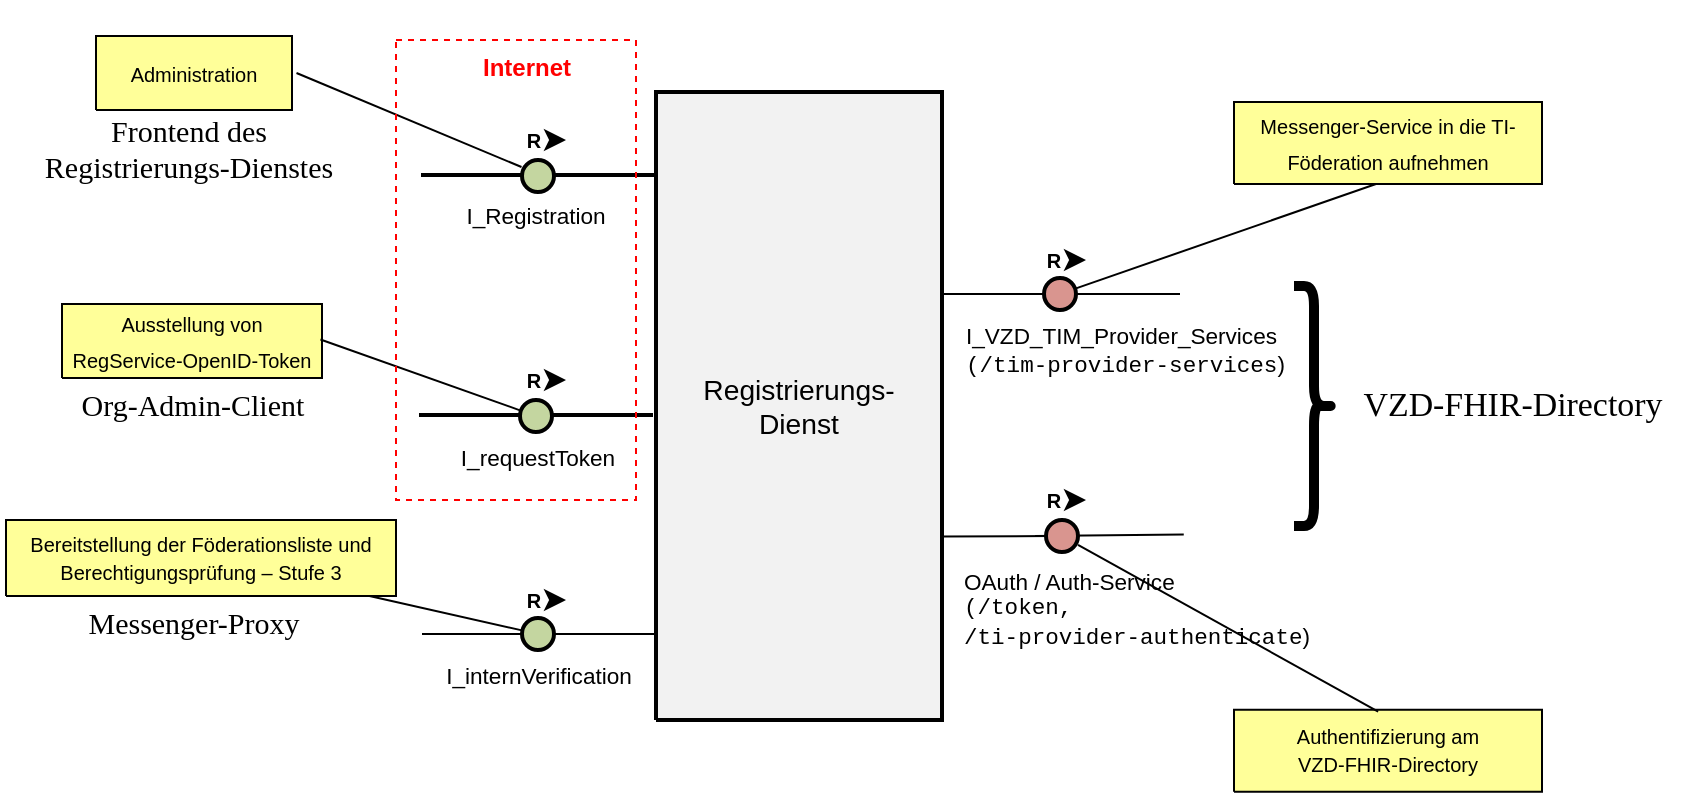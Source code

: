 <mxfile version="21.3.5" type="github">
  <diagram name="Registrierungs-Dienst" id="Jt1kmCQGUOwaI04WHO9y">
    <mxGraphModel dx="1050" dy="538" grid="1" gridSize="10" guides="1" tooltips="1" connect="1" arrows="1" fold="1" page="1" pageScale="1" pageWidth="827" pageHeight="1169" math="0" shadow="0">
      <root>
        <mxCell id="0" />
        <mxCell id="1" parent="0" />
        <UserObject label="" tags="Anmerkungen" id="BjHA2RIbMJTQsHLxXjxR-1">
          <mxCell style="vsdxID=97;fillColor=none;gradientColor=none;strokeColor=none;points=[];labelBackgroundColor=#ffffff;rounded=0;html=1;whiteSpace=wrap;" parent="1" vertex="1">
            <mxGeometry x="120" y="154" height="37" as="geometry" />
          </mxCell>
        </UserObject>
        <mxCell id="BjHA2RIbMJTQsHLxXjxR-3" value="&lt;div style=&quot;&quot;&gt;&lt;font style=&quot;font-family: Arial; color: rgb(0, 0, 0); direction: ltr; letter-spacing: 0px; line-height: 140%; opacity: 1;&quot;&gt;&lt;font style=&quot;font-size: 10px;&quot;&gt;Ausstellung von RegService-OpenID-Token&lt;/font&gt;&lt;br&gt;&lt;/font&gt;&lt;/div&gt;" style="verticalAlign=middle;align=center;vsdxID=99;fillColor=#ffff99;gradientColor=none;shape=stencil(nZBLDoAgDERP0z3SIyjew0SURgSD+Lu9kMZoXLhwN9O+tukAlrNpJg1SzDH4QW/URgNYgZTkjA4UkwJUgGXng+6DX1zLfmoymdXo17xh5zmRJ6Q42BWCfc2oJfdAr+Yv+AP9Cb7OJ3H/2JG1HNGz/84klThPVCc=);strokeColor=#000000;points=[];labelBackgroundColor=none;rounded=0;html=1;whiteSpace=wrap;" parent="BjHA2RIbMJTQsHLxXjxR-1" vertex="1">
          <mxGeometry x="-66" y="18" width="130" height="37" as="geometry" />
        </mxCell>
        <UserObject label="&lt;div style=&quot;font-size: 1px&quot;&gt;&lt;font style=&quot;font-size:14.11px;font-family:Arial;color:#000000;direction:ltr;letter-spacing:0px;line-height:120%;opacity:1&quot;&gt;Registrierungs-&lt;br/&gt;Dienst&lt;br/&gt;&lt;/font&gt;&lt;/div&gt;" tags="Hintergrund" id="BjHA2RIbMJTQsHLxXjxR-4">
          <mxCell style="verticalAlign=middle;align=center;vsdxID=14;fillColor=#f2f2f2;gradientColor=none;shape=stencil(nZBLDoAgDERP0z3SIyjew0SURgSD+Lu9kMZoXLhwN9O+tukAlrNpJg1SzDH4QW/URgNYgZTkjA4UkwJUgGXng+6DX1zLfmoymdXo17xh5zmRJ6Q42BWCfc2oJfdAr+Yv+AP9Cb7OJ3H/2JG1HNGz/84klThPVCc=);strokeColor=#000000;strokeWidth=2;spacingTop=-1;spacingBottom=-1;spacingLeft=-1;spacingRight=-1;points=[[0.5,0,0],[1,0.5,0],[0.5,0.5,0],[0.5,0.5,0]];labelBackgroundColor=none;rounded=0;html=1;whiteSpace=wrap;" parent="1" vertex="1">
            <mxGeometry x="351" y="66" width="143" height="314" as="geometry" />
          </mxCell>
        </UserObject>
        <UserObject label="" tags="Anmerkungen" id="BjHA2RIbMJTQsHLxXjxR-5">
          <mxCell style="vsdxID=29;fillColor=none;gradientColor=none;strokeColor=none;points=[];labelBackgroundColor=#ffffff;rounded=0;html=1;whiteSpace=wrap;" parent="1" vertex="1">
            <mxGeometry x="121" y="20" height="37" as="geometry" />
          </mxCell>
        </UserObject>
        <mxCell id="BjHA2RIbMJTQsHLxXjxR-7" value="&lt;div style=&quot;&quot;&gt;&lt;font style=&quot;font-family: Arial; color: rgb(0, 0, 0); direction: ltr; letter-spacing: 0px; line-height: 140%; opacity: 1;&quot;&gt;&lt;font style=&quot;font-size: 10px;&quot;&gt;Administration&lt;/font&gt;&lt;br&gt;&lt;/font&gt;&lt;/div&gt;" style="verticalAlign=middle;align=center;vsdxID=31;fillColor=#ffff99;gradientColor=none;shape=stencil(nZBLDoAgDERP0z3SIyjew0SURgSD+Lu9kMZoXLhwN9O+tukAlrNpJg1SzDH4QW/URgNYgZTkjA4UkwJUgGXng+6DX1zLfmoymdXo17xh5zmRJ6Q42BWCfc2oJfdAr+Yv+AP9Cb7OJ3H/2JG1HNGz/84klThPVCc=);strokeColor=#000000;points=[];labelBackgroundColor=none;rounded=0;html=1;whiteSpace=wrap;" parent="BjHA2RIbMJTQsHLxXjxR-5" vertex="1">
          <mxGeometry x="-50" y="18" width="98" height="37" as="geometry" />
        </mxCell>
        <UserObject label="" tags="Anmerkungen" id="BjHA2RIbMJTQsHLxXjxR-11">
          <mxCell style="vsdxID=35;fillColor=none;gradientColor=none;strokeColor=none;points=[];labelBackgroundColor=#ffffff;rounded=0;html=1;whiteSpace=wrap;" parent="1" vertex="1">
            <mxGeometry x="718" y="51" height="41" as="geometry" />
          </mxCell>
        </UserObject>
        <mxCell id="BjHA2RIbMJTQsHLxXjxR-13" value="&lt;div style=&quot;&quot;&gt;&lt;font style=&quot;font-family: Arial; color: rgb(0, 0, 0); direction: ltr; letter-spacing: 0px; line-height: 140%; opacity: 1;&quot;&gt;&lt;font style=&quot;font-size: 10px;&quot;&gt;Messenger-Service in die TI-Föderation aufnehmen&lt;/font&gt;&lt;br&gt;&lt;/font&gt;&lt;/div&gt;" style="verticalAlign=middle;align=center;vsdxID=37;fillColor=#ffff99;gradientColor=none;shape=stencil(nZBLDoAgDERP0z3SIyjew0SURgSD+Lu9kMZoXLhwN9O+tukAlrNpJg1SzDH4QW/URgNYgZTkjA4UkwJUgGXng+6DX1zLfmoymdXo17xh5zmRJ6Q42BWCfc2oJfdAr+Yv+AP9Cb7OJ3H/2JG1HNGz/84klThPVCc=);strokeColor=#000000;points=[];labelBackgroundColor=none;rounded=0;html=1;whiteSpace=wrap;" parent="BjHA2RIbMJTQsHLxXjxR-11" vertex="1">
          <mxGeometry x="-78" y="20" width="154" height="41" as="geometry" />
        </mxCell>
        <UserObject label="" tags="Hintergrund" id="BjHA2RIbMJTQsHLxXjxR-14">
          <mxCell style="vsdxID=51;fillColor=none;gradientColor=none;strokeColor=#000000;spacingTop=-3;spacingBottom=-3;spacingLeft=-2;spacingRight=-2;points=[];labelBackgroundColor=#ffffff;rounded=0;html=1;whiteSpace=wrap;" parent="1" vertex="1">
            <mxGeometry x="234" y="107" width="116" height="1" as="geometry" />
          </mxCell>
        </UserObject>
        <mxCell id="BjHA2RIbMJTQsHLxXjxR-20" value="&lt;div style=&quot;font-size: 1px&quot;&gt;&lt;font style=&quot;font-size:11.29px;font-family:Arial;color:#000000;direction:ltr;letter-spacing:0px;line-height:120%;opacity:1&quot;&gt;I_Registration&lt;br/&gt;&lt;/font&gt;&lt;/div&gt;" style="text;vsdxID=51;fillColor=none;gradientColor=none;strokeColor=none;spacingTop=-3;spacingBottom=-3;spacingLeft=-2;spacingRight=-2;points=[];labelBackgroundColor=#ffffff;rounded=0;html=1;whiteSpace=wrap;verticalAlign=middle;align=center;;html=1;" parent="BjHA2RIbMJTQsHLxXjxR-14" vertex="1">
          <mxGeometry x="18.79" y="-16.32" width="75.61" height="75.61" as="geometry" />
        </mxCell>
        <mxCell id="BjHA2RIbMJTQsHLxXjxR-15" value="&lt;div style=&quot;font-size: 1px&quot;&gt;&lt;/div&gt;" style="vsdxID=52;edgeStyle=none;startArrow=none;endArrow=none;startSize=5;endSize=5;strokeColor=#000000;spacingTop=-3;spacingBottom=-3;spacingLeft=-2;spacingRight=-2;verticalAlign=middle;html=1;labelBackgroundColor=#ffffff;rounded=0;align=center;" parent="BjHA2RIbMJTQsHLxXjxR-14" edge="1">
          <mxGeometry relative="1" as="geometry">
            <mxPoint as="offset" />
            <Array as="points" />
            <mxPoint y="1" as="sourcePoint" />
            <mxPoint x="50" y="1" as="targetPoint" />
          </mxGeometry>
        </mxCell>
        <mxCell id="BjHA2RIbMJTQsHLxXjxR-16" value="&lt;div style=&quot;font-size: 1px&quot;&gt;&lt;/div&gt;" style="vsdxID=53;edgeStyle=none;startArrow=none;endArrow=none;startSize=5;endSize=5;strokeColor=#000000;spacingTop=-3;spacingBottom=-3;spacingLeft=-2;spacingRight=-2;verticalAlign=middle;html=1;labelBackgroundColor=#ffffff;rounded=0;align=center;" parent="BjHA2RIbMJTQsHLxXjxR-14" edge="1">
          <mxGeometry relative="1" as="geometry">
            <mxPoint as="offset" />
            <Array as="points" />
            <mxPoint x="66" y="1" as="sourcePoint" />
            <mxPoint x="116" y="1" as="targetPoint" />
          </mxGeometry>
        </mxCell>
        <mxCell id="BjHA2RIbMJTQsHLxXjxR-17" value="&lt;div style=&quot;font-size: 1px&quot;&gt;&lt;/div&gt;" style="verticalAlign=middle;align=center;vsdxID=54;fillColor=#c4d6a0;gradientColor=none;shape=stencil(vVHLDsIgEPwajiQI6RfU+h8bu22JCGRB2/69kG1iazx58DazM/vIjjBtmiCi0CplCjecbZ8nYc5Ca+snJJsLEqYTph0C4Ujh4XvmEaqzont41gkL96naodXKrGF6YSfQtUi0OXXDVlqPfJNP6usotUhYbJIUMmQb/GGrAxpRljVycDBuc1hKM2LclX8/7H9nFfB+82Cd45T2+mcspcSRmu4F);strokeColor=#000000;strokeWidth=2;spacingTop=-3;spacingBottom=-3;spacingLeft=-2;spacingRight=-2;points=[];labelBackgroundColor=none;rounded=0;html=1;whiteSpace=wrap;" parent="BjHA2RIbMJTQsHLxXjxR-14" vertex="1">
          <mxGeometry x="50" y="-7" width="16" height="16" as="geometry" />
        </mxCell>
        <UserObject label="" tags="Hintergrund" id="BjHA2RIbMJTQsHLxXjxR-21">
          <mxCell style="vsdxID=56;fillColor=none;gradientColor=none;strokeColor=none;spacingTop=-3;spacingBottom=-3;spacingLeft=-2;spacingRight=-2;points=[];labelBackgroundColor=#ffffff;rounded=0;html=1;whiteSpace=wrap;" parent="1" vertex="1">
            <mxGeometry x="234" y="336" width="116" height="1" as="geometry" />
          </mxCell>
        </UserObject>
        <mxCell id="BjHA2RIbMJTQsHLxXjxR-27" value="&lt;div style=&quot;font-size: 1px&quot;&gt;&lt;font style=&quot;font-size:11.29px;font-family:Arial;color:#000000;direction:ltr;letter-spacing:0px;line-height:120%;opacity:1&quot;&gt;I_internVerification&lt;br/&gt;&lt;/font&gt;&lt;/div&gt;" style="text;vsdxID=56;fillColor=none;gradientColor=none;strokeColor=none;spacingTop=-3;spacingBottom=-3;spacingLeft=-2;spacingRight=-2;points=[];labelBackgroundColor=#ffffff;rounded=0;html=1;whiteSpace=wrap;verticalAlign=middle;align=center;;html=1;" parent="BjHA2RIbMJTQsHLxXjxR-21" vertex="1">
          <mxGeometry x="9.47" y="-27.62" width="99.46" height="99.46" as="geometry" />
        </mxCell>
        <mxCell id="BjHA2RIbMJTQsHLxXjxR-22" value="&lt;div style=&quot;font-size: 1px&quot;&gt;&lt;/div&gt;" style="vsdxID=57;edgeStyle=none;startArrow=none;endArrow=none;startSize=5;endSize=5;strokeColor=#000000;spacingTop=-3;spacingBottom=-3;spacingLeft=-2;spacingRight=-2;verticalAlign=middle;html=1;labelBackgroundColor=#ffffff;rounded=0;align=center;" parent="BjHA2RIbMJTQsHLxXjxR-21" edge="1">
          <mxGeometry relative="1" as="geometry">
            <mxPoint as="offset" />
            <Array as="points" />
            <mxPoint y="1" as="sourcePoint" />
            <mxPoint x="50" y="1" as="targetPoint" />
          </mxGeometry>
        </mxCell>
        <mxCell id="BjHA2RIbMJTQsHLxXjxR-23" value="&lt;div style=&quot;font-size: 1px&quot;&gt;&lt;/div&gt;" style="vsdxID=58;edgeStyle=none;startArrow=none;endArrow=none;startSize=5;endSize=5;strokeColor=#000000;spacingTop=-3;spacingBottom=-3;spacingLeft=-2;spacingRight=-2;verticalAlign=middle;html=1;labelBackgroundColor=#ffffff;rounded=0;align=center;" parent="BjHA2RIbMJTQsHLxXjxR-21" edge="1">
          <mxGeometry relative="1" as="geometry">
            <mxPoint as="offset" />
            <Array as="points" />
            <mxPoint x="66" y="1" as="sourcePoint" />
            <mxPoint x="116" y="1" as="targetPoint" />
          </mxGeometry>
        </mxCell>
        <mxCell id="BjHA2RIbMJTQsHLxXjxR-24" value="&lt;div style=&quot;font-size: 1px&quot;&gt;&lt;/div&gt;" style="verticalAlign=middle;align=center;vsdxID=59;fillColor=#c4d6a0;gradientColor=none;shape=stencil(vVHLDsIgEPwajiQI6RfU+h8bu22JCGRB2/69kG1iazx58DazM/vIjjBtmiCi0CplCjecbZ8nYc5Ca+snJJsLEqYTph0C4Ujh4XvmEaqzont41gkL96naodXKrGF6YSfQtUi0OXXDVlqPfJNP6usotUhYbJIUMmQb/GGrAxpRljVycDBuc1hKM2LclX8/7H9nFfB+82Cd45T2+mcspcSRmu4F);strokeColor=#000000;strokeWidth=2;spacingTop=-3;spacingBottom=-3;spacingLeft=-2;spacingRight=-2;points=[];labelBackgroundColor=none;rounded=0;html=1;whiteSpace=wrap;" parent="BjHA2RIbMJTQsHLxXjxR-21" vertex="1">
          <mxGeometry x="50" y="-7" width="16" height="16" as="geometry" />
        </mxCell>
        <UserObject label="&lt;div style=&quot;font-size: 1px&quot;&gt;&lt;font style=&quot;font-size:16.93px;font-family:Calibri;color:#000000;direction:ltr;letter-spacing:0px;line-height:120%;opacity:1&quot;&gt;VZD-FHIR-Directory&lt;br/&gt;&lt;/font&gt;&lt;/div&gt;" tags="Hintergrund" id="BjHA2RIbMJTQsHLxXjxR-35">
          <mxCell style="verticalAlign=middle;align=center;vsdxID=78;fillColor=none;gradientColor=none;shape=stencil(nZBLDoAgDERP0z3SIyjew0SURgSD+Lu9kMZoXLhwN9O+tukAlrNpJg1SzDH4QW/URgNYgZTkjA4UkwJUgGXng+6DX1zLfmoymdXo17xh5zmRJ6Q42BWCfc2oJfdAr+Yv+AP9Cb7OJ3H/2JG1HNGz/84klThPVCc=);strokeColor=none;points=[];labelBackgroundColor=none;rounded=0;html=1;whiteSpace=wrap;" parent="1" vertex="1">
            <mxGeometry x="692" y="209" width="175" height="28" as="geometry" />
          </mxCell>
        </UserObject>
        <UserObject label="&lt;div style=&quot;&quot;&gt;&lt;font style=&quot;font-family: Calibri; color: rgb(0, 0, 0); direction: ltr; letter-spacing: 0px; line-height: 120%; opacity: 1;&quot;&gt;&lt;font style=&quot;font-size: 15px;&quot;&gt;Messenger-Proxy&lt;/font&gt;&lt;br&gt;&lt;/font&gt;&lt;/div&gt;" tags="Hintergrund" id="BjHA2RIbMJTQsHLxXjxR-36">
          <mxCell style="verticalAlign=middle;align=center;vsdxID=80;fillColor=none;gradientColor=none;shape=stencil(nZBLDoAgDERP0z3SIyjew0SURgSD+Lu9kMZoXLhwN9O+tukAlrNpJg1SzDH4QW/URgNYgZTkjA4UkwJUgGXng+6DX1zLfmoymdXo17xh5zmRJ6Q42BWCfc2oJfdAr+Yv+AP9Cb7OJ3H/2JG1HNGz/84klThPVCc=);strokeColor=none;points=[];labelBackgroundColor=none;rounded=0;html=1;whiteSpace=wrap;" parent="1" vertex="1">
            <mxGeometry x="41.5" y="318" width="156" height="28" as="geometry" />
          </mxCell>
        </UserObject>
        <UserObject label="&lt;div style=&quot;font-size: 15px;&quot;&gt;&lt;font style=&quot;font-size: 15px; font-family: Calibri; color: rgb(0, 0, 0); direction: ltr; letter-spacing: 0px; line-height: 120%; opacity: 1;&quot;&gt;Frontend des &lt;br&gt;Registrierungs-Dienstes&lt;br&gt;&lt;/font&gt;&lt;/div&gt;" tags="Hintergrund" id="BjHA2RIbMJTQsHLxXjxR-37">
          <mxCell style="verticalAlign=middle;align=center;vsdxID=83;fillColor=none;gradientColor=none;shape=stencil(nZBLDoAgDERP0z3SIyjew0SURgSD+Lu9kMZoXLhwN9O+tukAlrNpJg1SzDH4QW/URgNYgZTkjA4UkwJUgGXng+6DX1zLfmoymdXo17xh5zmRJ6Q42BWCfc2oJfdAr+Yv+AP9Cb7OJ3H/2JG1HNGz/84klThPVCc=);strokeColor=none;points=[];labelBackgroundColor=none;rounded=0;html=1;whiteSpace=wrap;" parent="1" vertex="1">
            <mxGeometry x="23.5" y="80" width="187" height="28" as="geometry" />
          </mxCell>
        </UserObject>
        <UserObject label="" tags="Anmerkungen" id="BjHA2RIbMJTQsHLxXjxR-39">
          <mxCell style="vsdxID=85;fillColor=none;gradientColor=none;strokeColor=none;points=[];labelBackgroundColor=#ffffff;rounded=0;html=1;whiteSpace=wrap;" parent="1" vertex="1">
            <mxGeometry x="692" y="358" width="102" height="57.84" as="geometry" />
          </mxCell>
        </UserObject>
        <mxCell id="BjHA2RIbMJTQsHLxXjxR-41" value="&lt;div style=&quot;font-size: 10px;&quot;&gt;&lt;font style=&quot;font-size: 10px; font-family: Arial; color: rgb(0, 0, 0); direction: ltr; letter-spacing: 0px; line-height: 140%; opacity: 1;&quot;&gt;Authentifizierung am &lt;br&gt;VZD-FHIR-Directory&lt;br&gt;&lt;/font&gt;&lt;/div&gt;" style="verticalAlign=middle;align=center;vsdxID=87;fillColor=#ffff99;gradientColor=none;shape=stencil(nZBLDoAgDERP0z3SIyjew0SURgSD+Lu9kMZoXLhwN9O+tukAlrNpJg1SzDH4QW/URgNYgZTkjA4UkwJUgGXng+6DX1zLfmoymdXo17xh5zmRJ6Q42BWCfc2oJfdAr+Yv+AP9Cb7OJ3H/2JG1HNGz/84klThPVCc=);strokeColor=#000000;points=[];labelBackgroundColor=none;rounded=0;html=1;whiteSpace=wrap;" parent="BjHA2RIbMJTQsHLxXjxR-39" vertex="1">
          <mxGeometry x="-52" y="16.84" width="154" height="41" as="geometry" />
        </mxCell>
        <UserObject label="" tags="Hintergrund" id="BjHA2RIbMJTQsHLxXjxR-42">
          <mxCell style="vsdxID=71;fillColor=none;gradientColor=none;strokeColor=none;spacingTop=-3;spacingBottom=-3;spacingLeft=-2;spacingRight=-2;points=[];labelBackgroundColor=#ffffff;rounded=0;html=1;whiteSpace=wrap;" parent="1" vertex="1">
            <mxGeometry x="505" y="287" width="205" height="50.97" as="geometry" />
          </mxCell>
        </UserObject>
        <mxCell id="BjHA2RIbMJTQsHLxXjxR-43" value="&lt;div style=&quot;font-size: 1px&quot;&gt;&lt;/div&gt;" style="vsdxID=72;edgeStyle=none;startArrow=none;endArrow=none;startSize=5;endSize=5;strokeColor=#000000;spacingTop=-3;spacingBottom=-3;spacingLeft=-2;spacingRight=-2;verticalAlign=middle;html=1;labelBackgroundColor=#ffffff;rounded=0;align=center;exitX=0.997;exitY=0.708;exitDx=0;exitDy=0;exitPerimeter=0;" parent="BjHA2RIbMJTQsHLxXjxR-42" source="BjHA2RIbMJTQsHLxXjxR-4" edge="1">
          <mxGeometry relative="1" as="geometry">
            <mxPoint as="offset" />
            <Array as="points" />
            <mxPoint x="-5.445" y="1.172" as="sourcePoint" />
            <mxPoint x="44.062" y="1" as="targetPoint" />
          </mxGeometry>
        </mxCell>
        <mxCell id="BjHA2RIbMJTQsHLxXjxR-44" value="&lt;div style=&quot;font-size: 1px&quot;&gt;&lt;/div&gt;" style="vsdxID=73;edgeStyle=none;startArrow=none;endArrow=none;startSize=5;endSize=5;strokeColor=#000000;spacingTop=-3;spacingBottom=-3;spacingLeft=-2;spacingRight=-2;verticalAlign=middle;html=1;labelBackgroundColor=#ffffff;rounded=0;align=center;entryX=0.536;entryY=0.004;entryDx=0;entryDy=0;entryPerimeter=0;" parent="BjHA2RIbMJTQsHLxXjxR-42" edge="1" target="BjHA2RIbMJTQsHLxXjxR-42">
          <mxGeometry relative="1" as="geometry">
            <mxPoint as="offset" />
            <Array as="points" />
            <mxPoint x="35.562" y="1" as="sourcePoint" />
            <mxPoint x="105" y="3" as="targetPoint" />
          </mxGeometry>
        </mxCell>
        <mxCell id="BjHA2RIbMJTQsHLxXjxR-48" value="&lt;div style=&quot;font-size: 1px&quot;&gt;&lt;font style=&quot;font-size:11.29px;font-family:Arial;color:#000000;direction:ltr;letter-spacing:0px;line-height:120%;opacity:1&quot;&gt;OAuth / Auth-Service&lt;/font&gt;&lt;/div&gt;&lt;div style=&quot;font-size: 1px&quot;&gt;&lt;font style=&quot;font-size:11.29px;font-family:Courier New;color:#000000;direction:ltr;letter-spacing:0px;line-height:120%;opacity:1&quot;&gt;(/token,&lt;br&gt;&lt;/font&gt;&lt;font style=&quot;font-size:11.29px;font-family:Courier New;color:#000000;direction:ltr;letter-spacing:0px;line-height:120%;opacity:1&quot;&gt;/ti-provider-authenticate&lt;/font&gt;&lt;font style=&quot;font-size:11.29px;font-family:Arial;color:#000000;direction:ltr;letter-spacing:0px;line-height:120%;opacity:1&quot;&gt;)&lt;/font&gt;&lt;/div&gt;" style="text;vsdxID=71;fillColor=none;gradientColor=none;strokeColor=none;spacingTop=-3;spacingBottom=-3;spacingLeft=-2;spacingRight=-2;points=[];labelBackgroundColor=#ffffff;rounded=0;html=1;whiteSpace=wrap;verticalAlign=middle;align=left;;html=1;" parent="BjHA2RIbMJTQsHLxXjxR-42" vertex="1">
          <mxGeometry y="30" width="205" height="16.97" as="geometry" />
        </mxCell>
        <UserObject label="" tags="Hintergrund" id="BjHA2RIbMJTQsHLxXjxR-49">
          <mxCell style="vsdxID=88;fillColor=none;gradientColor=none;strokeColor=#000000;spacingTop=-3;spacingBottom=-3;spacingLeft=-2;spacingRight=-2;points=[];labelBackgroundColor=#ffffff;rounded=0;html=1;whiteSpace=wrap;" parent="1" vertex="1">
            <mxGeometry x="233" y="227" width="116" height="1" as="geometry" />
          </mxCell>
        </UserObject>
        <mxCell id="BjHA2RIbMJTQsHLxXjxR-55" value="&lt;div style=&quot;font-size: 1px&quot;&gt;&lt;font style=&quot;font-size:11.29px;font-family:Arial;color:#000000;direction:ltr;letter-spacing:0px;line-height:120%;opacity:1&quot;&gt;I_requestToken&lt;br/&gt;&lt;/font&gt;&lt;/div&gt;" style="text;vsdxID=88;fillColor=none;gradientColor=none;strokeColor=none;spacingTop=-3;spacingBottom=-3;spacingLeft=-2;spacingRight=-2;points=[];labelBackgroundColor=#ffffff;rounded=0;html=1;whiteSpace=wrap;verticalAlign=middle;align=center;;html=1;" parent="BjHA2RIbMJTQsHLxXjxR-49" vertex="1">
          <mxGeometry x="17" y="-20.1" width="84.41" height="84.41" as="geometry" />
        </mxCell>
        <mxCell id="BjHA2RIbMJTQsHLxXjxR-50" value="&lt;div style=&quot;font-size: 1px&quot;&gt;&lt;/div&gt;" style="vsdxID=89;edgeStyle=none;startArrow=none;endArrow=none;startSize=5;endSize=5;strokeColor=#000000;spacingTop=-3;spacingBottom=-3;spacingLeft=-2;spacingRight=-2;verticalAlign=middle;html=1;labelBackgroundColor=#ffffff;rounded=0;align=center;" parent="BjHA2RIbMJTQsHLxXjxR-49" edge="1">
          <mxGeometry relative="1" as="geometry">
            <mxPoint as="offset" />
            <Array as="points" />
            <mxPoint y="1" as="sourcePoint" />
            <mxPoint x="50" y="1" as="targetPoint" />
          </mxGeometry>
        </mxCell>
        <mxCell id="BjHA2RIbMJTQsHLxXjxR-51" value="&lt;div style=&quot;font-size: 1px&quot;&gt;&lt;/div&gt;" style="vsdxID=90;edgeStyle=none;startArrow=none;endArrow=none;startSize=5;endSize=5;strokeColor=#000000;spacingTop=-3;spacingBottom=-3;spacingLeft=-2;spacingRight=-2;verticalAlign=middle;html=1;labelBackgroundColor=#ffffff;rounded=0;align=center;" parent="BjHA2RIbMJTQsHLxXjxR-49" edge="1">
          <mxGeometry relative="1" as="geometry">
            <mxPoint as="offset" />
            <Array as="points" />
            <mxPoint x="66" y="1" as="sourcePoint" />
            <mxPoint x="116" y="1" as="targetPoint" />
          </mxGeometry>
        </mxCell>
        <mxCell id="BjHA2RIbMJTQsHLxXjxR-52" value="&lt;div style=&quot;font-size: 1px&quot;&gt;&lt;/div&gt;" style="verticalAlign=middle;align=center;vsdxID=91;fillColor=#c4d6a0;gradientColor=none;shape=stencil(vVHLDsIgEPwajiQI6RfU+h8bu22JCGRB2/69kG1iazx58DazM/vIjjBtmiCi0CplCjecbZ8nYc5Ca+snJJsLEqYTph0C4Ujh4XvmEaqzont41gkL96naodXKrGF6YSfQtUi0OXXDVlqPfJNP6usotUhYbJIUMmQb/GGrAxpRljVycDBuc1hKM2LclX8/7H9nFfB+82Cd45T2+mcspcSRmu4F);strokeColor=#000000;strokeWidth=2;spacingTop=-3;spacingBottom=-3;spacingLeft=-2;spacingRight=-2;points=[];labelBackgroundColor=none;rounded=0;html=1;whiteSpace=wrap;" parent="BjHA2RIbMJTQsHLxXjxR-49" vertex="1">
          <mxGeometry x="50" y="-7" width="16" height="16" as="geometry" />
        </mxCell>
        <UserObject label="&lt;div style=&quot;&quot;&gt;&lt;font style=&quot;font-family: Calibri; color: rgb(0, 0, 0); direction: ltr; letter-spacing: 0px; line-height: 120%; opacity: 1;&quot;&gt;&lt;font style=&quot;font-size: 15px;&quot;&gt;Org-Admin-Client&lt;/font&gt;&lt;br&gt;&lt;/font&gt;&lt;/div&gt;" tags="Hintergrund" id="BjHA2RIbMJTQsHLxXjxR-56">
          <mxCell style="verticalAlign=middle;align=center;vsdxID=96;fillColor=none;gradientColor=none;shape=stencil(nZBLDoAgDERP0z3SIyjew0SURgSD+Lu9kMZoXLhwN9O+tukAlrNpJg1SzDH4QW/URgNYgZTkjA4UkwJUgGXng+6DX1zLfmoymdXo17xh5zmRJ6Q42BWCfc2oJfdAr+Yv+AP9Cb7OJ3H/2JG1HNGz/84klThPVCc=);strokeColor=none;points=[];labelBackgroundColor=none;rounded=0;html=1;whiteSpace=wrap;" parent="1" vertex="1">
            <mxGeometry x="26" y="209" width="187" height="28" as="geometry" />
          </mxCell>
        </UserObject>
        <mxCell id="BjHA2RIbMJTQsHLxXjxR-12" style="vsdxID=36;edgeStyle=none;startArrow=none;endArrow=none;startSize=5;endSize=5;strokeColor=#000000;spacingTop=0;spacingBottom=0;spacingLeft=0;spacingRight=0;verticalAlign=middle;html=1;labelBackgroundColor=#ffffff;rounded=0;exitX=0.461;exitY=1;exitDx=0;exitDy=0;exitPerimeter=0;" parent="1" source="BjHA2RIbMJTQsHLxXjxR-13" target="BjHA2RIbMJTQsHLxXjxR-31" edge="1">
          <mxGeometry y="41" relative="1" as="geometry">
            <Array as="points" />
            <mxPoint x="810" y="20" as="sourcePoint" />
            <mxPoint x="562.88" y="159.725" as="targetPoint" />
          </mxGeometry>
        </mxCell>
        <mxCell id="BjHA2RIbMJTQsHLxXjxR-58" value="" style="group" parent="1" vertex="1" connectable="0">
          <mxGeometry x="530" y="140" width="40" height="28" as="geometry" />
        </mxCell>
        <mxCell id="BjHA2RIbMJTQsHLxXjxR-66" value="" style="group" parent="BjHA2RIbMJTQsHLxXjxR-58" vertex="1" connectable="0">
          <mxGeometry width="40" height="20" as="geometry" />
        </mxCell>
        <mxCell id="BjHA2RIbMJTQsHLxXjxR-59" value="R" style="text;html=1;strokeColor=none;fillColor=none;align=center;verticalAlign=middle;whiteSpace=wrap;overflow=hidden;fontFamily=Helvetica;fontSize=10;fontColor=#000000;fontStyle=1" parent="BjHA2RIbMJTQsHLxXjxR-66" vertex="1">
          <mxGeometry width="40" height="20" as="geometry" />
        </mxCell>
        <mxCell id="BjHA2RIbMJTQsHLxXjxR-61" style="edgeStyle=none;rounded=0;html=1;startArrow=none;startFill=0;endArrow=classic;endFill=1;jettySize=auto;orthogonalLoop=1;strokeColor=#000000;fontFamily=Helvetica;fontSize=10;fontColor=#000000;targetPerimeterSpacing=0;endSize=8;sourcePerimeterSpacing=0;startSize=0;" parent="BjHA2RIbMJTQsHLxXjxR-66" edge="1">
          <mxGeometry relative="1" as="geometry">
            <mxPoint x="36" y="10" as="targetPoint" />
            <mxPoint x="28" y="10" as="sourcePoint" />
          </mxGeometry>
        </mxCell>
        <mxCell id="BjHA2RIbMJTQsHLxXjxR-29" value="&lt;div style=&quot;font-size: 1px&quot;&gt;&lt;/div&gt;" style="vsdxID=67;edgeStyle=none;startArrow=none;endArrow=none;startSize=5;endSize=5;strokeColor=#000000;spacingTop=-3;spacingBottom=-3;spacingLeft=-2;spacingRight=-2;verticalAlign=middle;html=1;labelBackgroundColor=#ffffff;rounded=0;align=center;" parent="1" edge="1">
          <mxGeometry relative="1" as="geometry">
            <mxPoint x="-1" as="offset" />
            <Array as="points" />
            <mxPoint x="494" y="167" as="sourcePoint" />
            <mxPoint x="545" y="167" as="targetPoint" />
          </mxGeometry>
        </mxCell>
        <mxCell id="BjHA2RIbMJTQsHLxXjxR-30" value="&lt;div style=&quot;font-size: 1px&quot;&gt;&lt;/div&gt;" style="vsdxID=68;edgeStyle=none;startArrow=none;endArrow=none;startSize=5;endSize=5;strokeColor=#000000;spacingTop=-3;spacingBottom=-3;spacingLeft=-2;spacingRight=-2;verticalAlign=middle;html=1;labelBackgroundColor=#ffffff;rounded=0;align=center;" parent="1" edge="1">
          <mxGeometry relative="1" as="geometry">
            <mxPoint x="-1" as="offset" />
            <Array as="points" />
            <mxPoint x="561" y="167" as="sourcePoint" />
            <mxPoint x="613" y="167" as="targetPoint" />
          </mxGeometry>
        </mxCell>
        <mxCell id="BjHA2RIbMJTQsHLxXjxR-31" value="&lt;div style=&quot;font-size: 1px&quot;&gt;&lt;/div&gt;" style="verticalAlign=middle;align=center;vsdxID=69;fillColor=#d9958f;gradientColor=none;shape=stencil(vVHLDsIgEPwajiQI6RfU+h8bu22JCGRB2/69kG1iazx58DazM/vIjjBtmiCi0CplCjecbZ8nYc5Ca+snJJsLEqYTph0C4Ujh4XvmEaqzont41gkL96naodXKrGF6YSfQtUi0OXXDVlqPfJNP6usotUhYbJIUMmQb/GGrAxpRljVycDBuc1hKM2LclX8/7H9nFfB+82Cd45T2+mcspcSRmu4F);strokeColor=#000000;strokeWidth=2;spacingTop=-3;spacingBottom=-3;spacingLeft=-2;spacingRight=-2;points=[];labelBackgroundColor=none;rounded=0;html=1;whiteSpace=wrap;" parent="1" vertex="1">
          <mxGeometry x="545" y="159" width="16" height="16" as="geometry" />
        </mxCell>
        <mxCell id="BjHA2RIbMJTQsHLxXjxR-34" value="&lt;div style=&quot;font-size: 1px&quot;&gt;&lt;font style=&quot;font-size:11.29px;font-family:Arial;color:#000000;direction:ltr;letter-spacing:0px;line-height:120%;opacity:1&quot;&gt;I_VZD_TIM_Provider_Services&lt;br&gt;&lt;/font&gt;&lt;font style=&quot;font-size:11.29px;font-family:Courier New;color:#000000;direction:ltr;letter-spacing:0px;line-height:120%;opacity:1&quot;&gt;(/tim-provider-services&lt;/font&gt;&lt;font style=&quot;font-size:11.29px;font-family:Arial;color:#000000;direction:ltr;letter-spacing:0px;line-height:120%;opacity:1&quot;&gt;)&lt;br&gt;&lt;/font&gt;&lt;/div&gt;" style="text;vsdxID=66;fillColor=none;gradientColor=none;strokeColor=none;spacingTop=-3;spacingBottom=-3;spacingLeft=-2;spacingRight=-2;points=[];labelBackgroundColor=#FFFFFF;rounded=0;html=1;whiteSpace=wrap;verticalAlign=middle;align=left;;html=1;movable=1;resizable=1;rotatable=1;deletable=1;editable=1;connectable=1;" parent="1" vertex="1">
          <mxGeometry x="506" y="166" width="157.72" height="60.2" as="geometry" />
        </mxCell>
        <mxCell id="BjHA2RIbMJTQsHLxXjxR-67" value="" style="group" parent="1" vertex="1" connectable="0">
          <mxGeometry x="530" y="260" width="40" height="20" as="geometry" />
        </mxCell>
        <mxCell id="BjHA2RIbMJTQsHLxXjxR-68" value="R" style="text;html=1;strokeColor=none;fillColor=none;align=center;verticalAlign=middle;whiteSpace=wrap;overflow=hidden;fontFamily=Helvetica;fontSize=10;fontColor=#000000;fontStyle=1" parent="BjHA2RIbMJTQsHLxXjxR-67" vertex="1">
          <mxGeometry width="40" height="20" as="geometry" />
        </mxCell>
        <mxCell id="BjHA2RIbMJTQsHLxXjxR-69" style="edgeStyle=none;rounded=0;html=1;startArrow=none;startFill=0;endArrow=classic;endFill=1;jettySize=auto;orthogonalLoop=1;strokeColor=#000000;fontFamily=Helvetica;fontSize=10;fontColor=#000000;targetPerimeterSpacing=0;endSize=8;sourcePerimeterSpacing=0;startSize=0;" parent="BjHA2RIbMJTQsHLxXjxR-67" edge="1">
          <mxGeometry relative="1" as="geometry">
            <mxPoint x="36" y="10" as="targetPoint" />
            <mxPoint x="28" y="10" as="sourcePoint" />
          </mxGeometry>
        </mxCell>
        <mxCell id="BjHA2RIbMJTQsHLxXjxR-10" value="&lt;div style=&quot;font-size: 10px;&quot;&gt;&lt;font style=&quot;font-size: 10px; font-family: Arial; color: rgb(0, 0, 0); direction: ltr; letter-spacing: 0px; line-height: 140%; opacity: 1;&quot;&gt;Bereitstellung der Föderationsliste und&lt;br&gt;Berechtigungsprüfung – Stufe 3&lt;br&gt;&lt;/font&gt;&lt;/div&gt;" style="verticalAlign=middle;align=center;vsdxID=34;fillColor=#ffff99;gradientColor=none;shape=stencil(nZBLDoAgDERP0z3SIyjew0SURgSD+Lu9kMZoXLhwN9O+tukAlrNpJg1SzDH4QW/URgNYgZTkjA4UkwJUgGXng+6DX1zLfmoymdXo17xh5zmRJ6Q42BWCfc2oJfdAr+Yv+AP9Cb7OJ3H/2JG1HNGz/84klThPVCc=);strokeColor=#000000;points=[];labelBackgroundColor=none;rounded=0;html=1;whiteSpace=wrap;" parent="1" vertex="1">
          <mxGeometry x="26" y="280" width="195" height="38" as="geometry" />
        </mxCell>
        <mxCell id="BjHA2RIbMJTQsHLxXjxR-74" value="" style="group" parent="1" vertex="1" connectable="0">
          <mxGeometry x="270" y="80" width="40" height="28" as="geometry" />
        </mxCell>
        <mxCell id="BjHA2RIbMJTQsHLxXjxR-75" value="" style="group" parent="BjHA2RIbMJTQsHLxXjxR-74" vertex="1" connectable="0">
          <mxGeometry width="40" height="20" as="geometry" />
        </mxCell>
        <mxCell id="BjHA2RIbMJTQsHLxXjxR-76" value="R" style="text;html=1;strokeColor=none;fillColor=none;align=center;verticalAlign=middle;whiteSpace=wrap;overflow=hidden;fontFamily=Helvetica;fontSize=10;fontColor=#000000;fontStyle=1" parent="BjHA2RIbMJTQsHLxXjxR-75" vertex="1">
          <mxGeometry width="40" height="20" as="geometry" />
        </mxCell>
        <mxCell id="BjHA2RIbMJTQsHLxXjxR-77" style="edgeStyle=none;rounded=0;html=1;startArrow=none;startFill=0;endArrow=classic;endFill=1;jettySize=auto;orthogonalLoop=1;strokeColor=#000000;fontFamily=Helvetica;fontSize=10;fontColor=#000000;targetPerimeterSpacing=0;endSize=8;sourcePerimeterSpacing=0;startSize=0;" parent="BjHA2RIbMJTQsHLxXjxR-75" edge="1">
          <mxGeometry relative="1" as="geometry">
            <mxPoint x="36" y="10" as="targetPoint" />
            <mxPoint x="28" y="10" as="sourcePoint" />
          </mxGeometry>
        </mxCell>
        <mxCell id="BjHA2RIbMJTQsHLxXjxR-78" value="" style="group" parent="1" vertex="1" connectable="0">
          <mxGeometry x="270" y="200" width="40" height="28" as="geometry" />
        </mxCell>
        <mxCell id="BjHA2RIbMJTQsHLxXjxR-79" value="" style="group" parent="BjHA2RIbMJTQsHLxXjxR-78" vertex="1" connectable="0">
          <mxGeometry width="40" height="20" as="geometry" />
        </mxCell>
        <mxCell id="BjHA2RIbMJTQsHLxXjxR-80" value="R" style="text;html=1;strokeColor=none;fillColor=none;align=center;verticalAlign=middle;whiteSpace=wrap;overflow=hidden;fontFamily=Helvetica;fontSize=10;fontColor=#000000;fontStyle=1" parent="BjHA2RIbMJTQsHLxXjxR-79" vertex="1">
          <mxGeometry width="40" height="20" as="geometry" />
        </mxCell>
        <mxCell id="BjHA2RIbMJTQsHLxXjxR-81" style="edgeStyle=none;rounded=0;html=1;startArrow=none;startFill=0;endArrow=classic;endFill=1;jettySize=auto;orthogonalLoop=1;strokeColor=#000000;fontFamily=Helvetica;fontSize=10;fontColor=#000000;targetPerimeterSpacing=0;endSize=8;sourcePerimeterSpacing=0;startSize=0;" parent="BjHA2RIbMJTQsHLxXjxR-79" edge="1">
          <mxGeometry relative="1" as="geometry">
            <mxPoint x="36" y="10" as="targetPoint" />
            <mxPoint x="28" y="10" as="sourcePoint" />
          </mxGeometry>
        </mxCell>
        <mxCell id="BjHA2RIbMJTQsHLxXjxR-82" value="" style="group" parent="1" vertex="1" connectable="0">
          <mxGeometry x="270" y="310" width="40" height="28" as="geometry" />
        </mxCell>
        <mxCell id="BjHA2RIbMJTQsHLxXjxR-83" value="" style="group" parent="BjHA2RIbMJTQsHLxXjxR-82" vertex="1" connectable="0">
          <mxGeometry width="40" height="20" as="geometry" />
        </mxCell>
        <mxCell id="BjHA2RIbMJTQsHLxXjxR-84" value="R" style="text;html=1;strokeColor=none;fillColor=none;align=center;verticalAlign=middle;whiteSpace=wrap;overflow=hidden;fontFamily=Helvetica;fontSize=10;fontColor=#000000;fontStyle=1" parent="BjHA2RIbMJTQsHLxXjxR-83" vertex="1">
          <mxGeometry width="40" height="20" as="geometry" />
        </mxCell>
        <mxCell id="BjHA2RIbMJTQsHLxXjxR-85" style="edgeStyle=none;rounded=0;html=1;startArrow=none;startFill=0;endArrow=classic;endFill=1;jettySize=auto;orthogonalLoop=1;strokeColor=#000000;fontFamily=Helvetica;fontSize=10;fontColor=#000000;targetPerimeterSpacing=0;endSize=8;sourcePerimeterSpacing=0;startSize=0;" parent="BjHA2RIbMJTQsHLxXjxR-83" edge="1">
          <mxGeometry relative="1" as="geometry">
            <mxPoint x="36" y="10" as="targetPoint" />
            <mxPoint x="28" y="10" as="sourcePoint" />
          </mxGeometry>
        </mxCell>
        <mxCell id="BjHA2RIbMJTQsHLxXjxR-88" value="" style="endArrow=none;html=1;rounded=0;" parent="1" source="BjHA2RIbMJTQsHLxXjxR-10" target="BjHA2RIbMJTQsHLxXjxR-24" edge="1">
          <mxGeometry width="50" height="50" relative="1" as="geometry">
            <mxPoint x="230" y="330" as="sourcePoint" />
            <mxPoint x="280" y="280" as="targetPoint" />
          </mxGeometry>
        </mxCell>
        <mxCell id="BjHA2RIbMJTQsHLxXjxR-6" style="vsdxID=30;edgeStyle=none;startArrow=none;endArrow=none;startSize=5;endSize=5;strokeColor=#000000;spacingTop=0;spacingBottom=0;spacingLeft=0;spacingRight=0;verticalAlign=middle;html=1;labelBackgroundColor=#ffffff;rounded=0;entryX=-0.016;entryY=0.219;entryDx=0;entryDy=0;entryPerimeter=0;exitX=1.023;exitY=0.5;exitDx=0;exitDy=0;exitPerimeter=0;" parent="1" source="BjHA2RIbMJTQsHLxXjxR-7" target="BjHA2RIbMJTQsHLxXjxR-17" edge="1">
          <mxGeometry y="37" relative="1" as="geometry">
            <Array as="points" />
            <mxPoint x="110" y="20" as="sourcePoint" />
            <mxPoint x="263" y="79" as="targetPoint" />
          </mxGeometry>
        </mxCell>
        <mxCell id="BjHA2RIbMJTQsHLxXjxR-2" style="vsdxID=98;edgeStyle=none;startArrow=none;endArrow=none;startSize=5;endSize=5;strokeColor=#000000;spacingTop=0;spacingBottom=0;spacingLeft=0;spacingRight=0;verticalAlign=middle;html=1;labelBackgroundColor=#ffffff;rounded=0;exitX=0.994;exitY=0.48;exitDx=0;exitDy=0;exitPerimeter=0;" parent="1" source="BjHA2RIbMJTQsHLxXjxR-3" target="BjHA2RIbMJTQsHLxXjxR-52" edge="1">
          <mxGeometry y="37" relative="1" as="geometry">
            <Array as="points" />
            <mxPoint x="120" y="150" as="sourcePoint" />
            <mxPoint x="274" y="205" as="targetPoint" />
          </mxGeometry>
        </mxCell>
        <mxCell id="7" value="" style="shape=curlyBracket;whiteSpace=wrap;html=1;rounded=1;flipH=1;labelPosition=right;verticalLabelPosition=middle;align=left;verticalAlign=middle;strokeWidth=5;" parent="1" vertex="1">
          <mxGeometry x="670" y="163" width="20" height="120" as="geometry" />
        </mxCell>
        <mxCell id="BjHA2RIbMJTQsHLxXjxR-40" style="vsdxID=86;edgeStyle=none;startArrow=none;endArrow=none;startSize=5;endSize=5;strokeColor=#000000;spacingTop=0;spacingBottom=0;spacingLeft=0;spacingRight=0;verticalAlign=middle;html=1;labelBackgroundColor=#ffffff;rounded=0;exitX=0.468;exitY=0.024;exitDx=0;exitDy=0;exitPerimeter=0;" parent="1" source="BjHA2RIbMJTQsHLxXjxR-41" target="-H2RB9HFKHk7hqD20Uxr-9" edge="1">
          <mxGeometry y="41" relative="1" as="geometry">
            <Array as="points" />
            <mxPoint x="692" y="360" as="sourcePoint" />
            <mxPoint x="570" y="288" as="targetPoint" />
          </mxGeometry>
        </mxCell>
        <mxCell id="-H2RB9HFKHk7hqD20Uxr-9" value="&lt;div style=&quot;font-size: 1px&quot;&gt;&lt;/div&gt;" style="verticalAlign=middle;align=center;vsdxID=69;fillColor=#d9958f;gradientColor=none;shape=stencil(vVHLDsIgEPwajiQI6RfU+h8bu22JCGRB2/69kG1iazx58DazM/vIjjBtmiCi0CplCjecbZ8nYc5Ca+snJJsLEqYTph0C4Ujh4XvmEaqzont41gkL96naodXKrGF6YSfQtUi0OXXDVlqPfJNP6usotUhYbJIUMmQb/GGrAxpRljVycDBuc1hKM2LclX8/7H9nFfB+82Cd45T2+mcspcSRmu4F);strokeColor=#000000;strokeWidth=2;spacingTop=-3;spacingBottom=-3;spacingLeft=-2;spacingRight=-2;points=[];labelBackgroundColor=none;rounded=0;html=1;whiteSpace=wrap;" parent="1" vertex="1">
          <mxGeometry x="546" y="280" width="16" height="16" as="geometry" />
        </mxCell>
        <mxCell id="la9LtVGFrXqrNUqrEQsx-8" value="" style="rounded=0;whiteSpace=wrap;html=1;gradientColor=none;fillColor=none;dashed=1;strokeColor=#ff0000;" vertex="1" parent="1">
          <mxGeometry x="221" y="40" width="120" height="230" as="geometry" />
        </mxCell>
        <UserObject label="Internet" tags="Hintergrund" id="la9LtVGFrXqrNUqrEQsx-9">
          <mxCell style="verticalAlign=middle;align=center;vsdxID=83;fillColor=none;gradientColor=none;shape=stencil(nZBLDoAgDERP0z3SIyjew0SURgSD+Lu9kMZoXLhwN9O+tukAlrNpJg1SzDH4QW/URgNYgZTkjA4UkwJUgGXng+6DX1zLfmoymdXo17xh5zmRJ6Q42BWCfc2oJfdAr+Yv+AP9Cb7OJ3H/2JG1HNGz/84klThPVCc=);strokeColor=none;points=[];labelBackgroundColor=none;rounded=0;html=1;whiteSpace=wrap;fontColor=#FF0000;fontStyle=1" vertex="1" parent="1">
            <mxGeometry x="242.5" y="40" width="87" height="28" as="geometry" />
          </mxCell>
        </UserObject>
      </root>
    </mxGraphModel>
  </diagram>
</mxfile>
